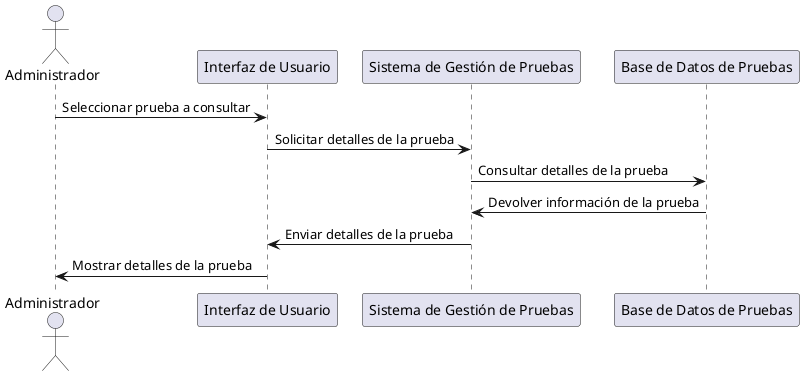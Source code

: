 @startuml
actor Administrador
participant "Interfaz de Usuario" as UI
participant "Sistema de Gestión de Pruebas" as Sistema
participant "Base de Datos de Pruebas" as BD

Administrador -> UI: Seleccionar prueba a consultar
UI -> Sistema: Solicitar detalles de la prueba
Sistema -> BD: Consultar detalles de la prueba
BD -> Sistema: Devolver información de la prueba
Sistema -> UI: Enviar detalles de la prueba
UI -> Administrador: Mostrar detalles de la prueba
@enduml
